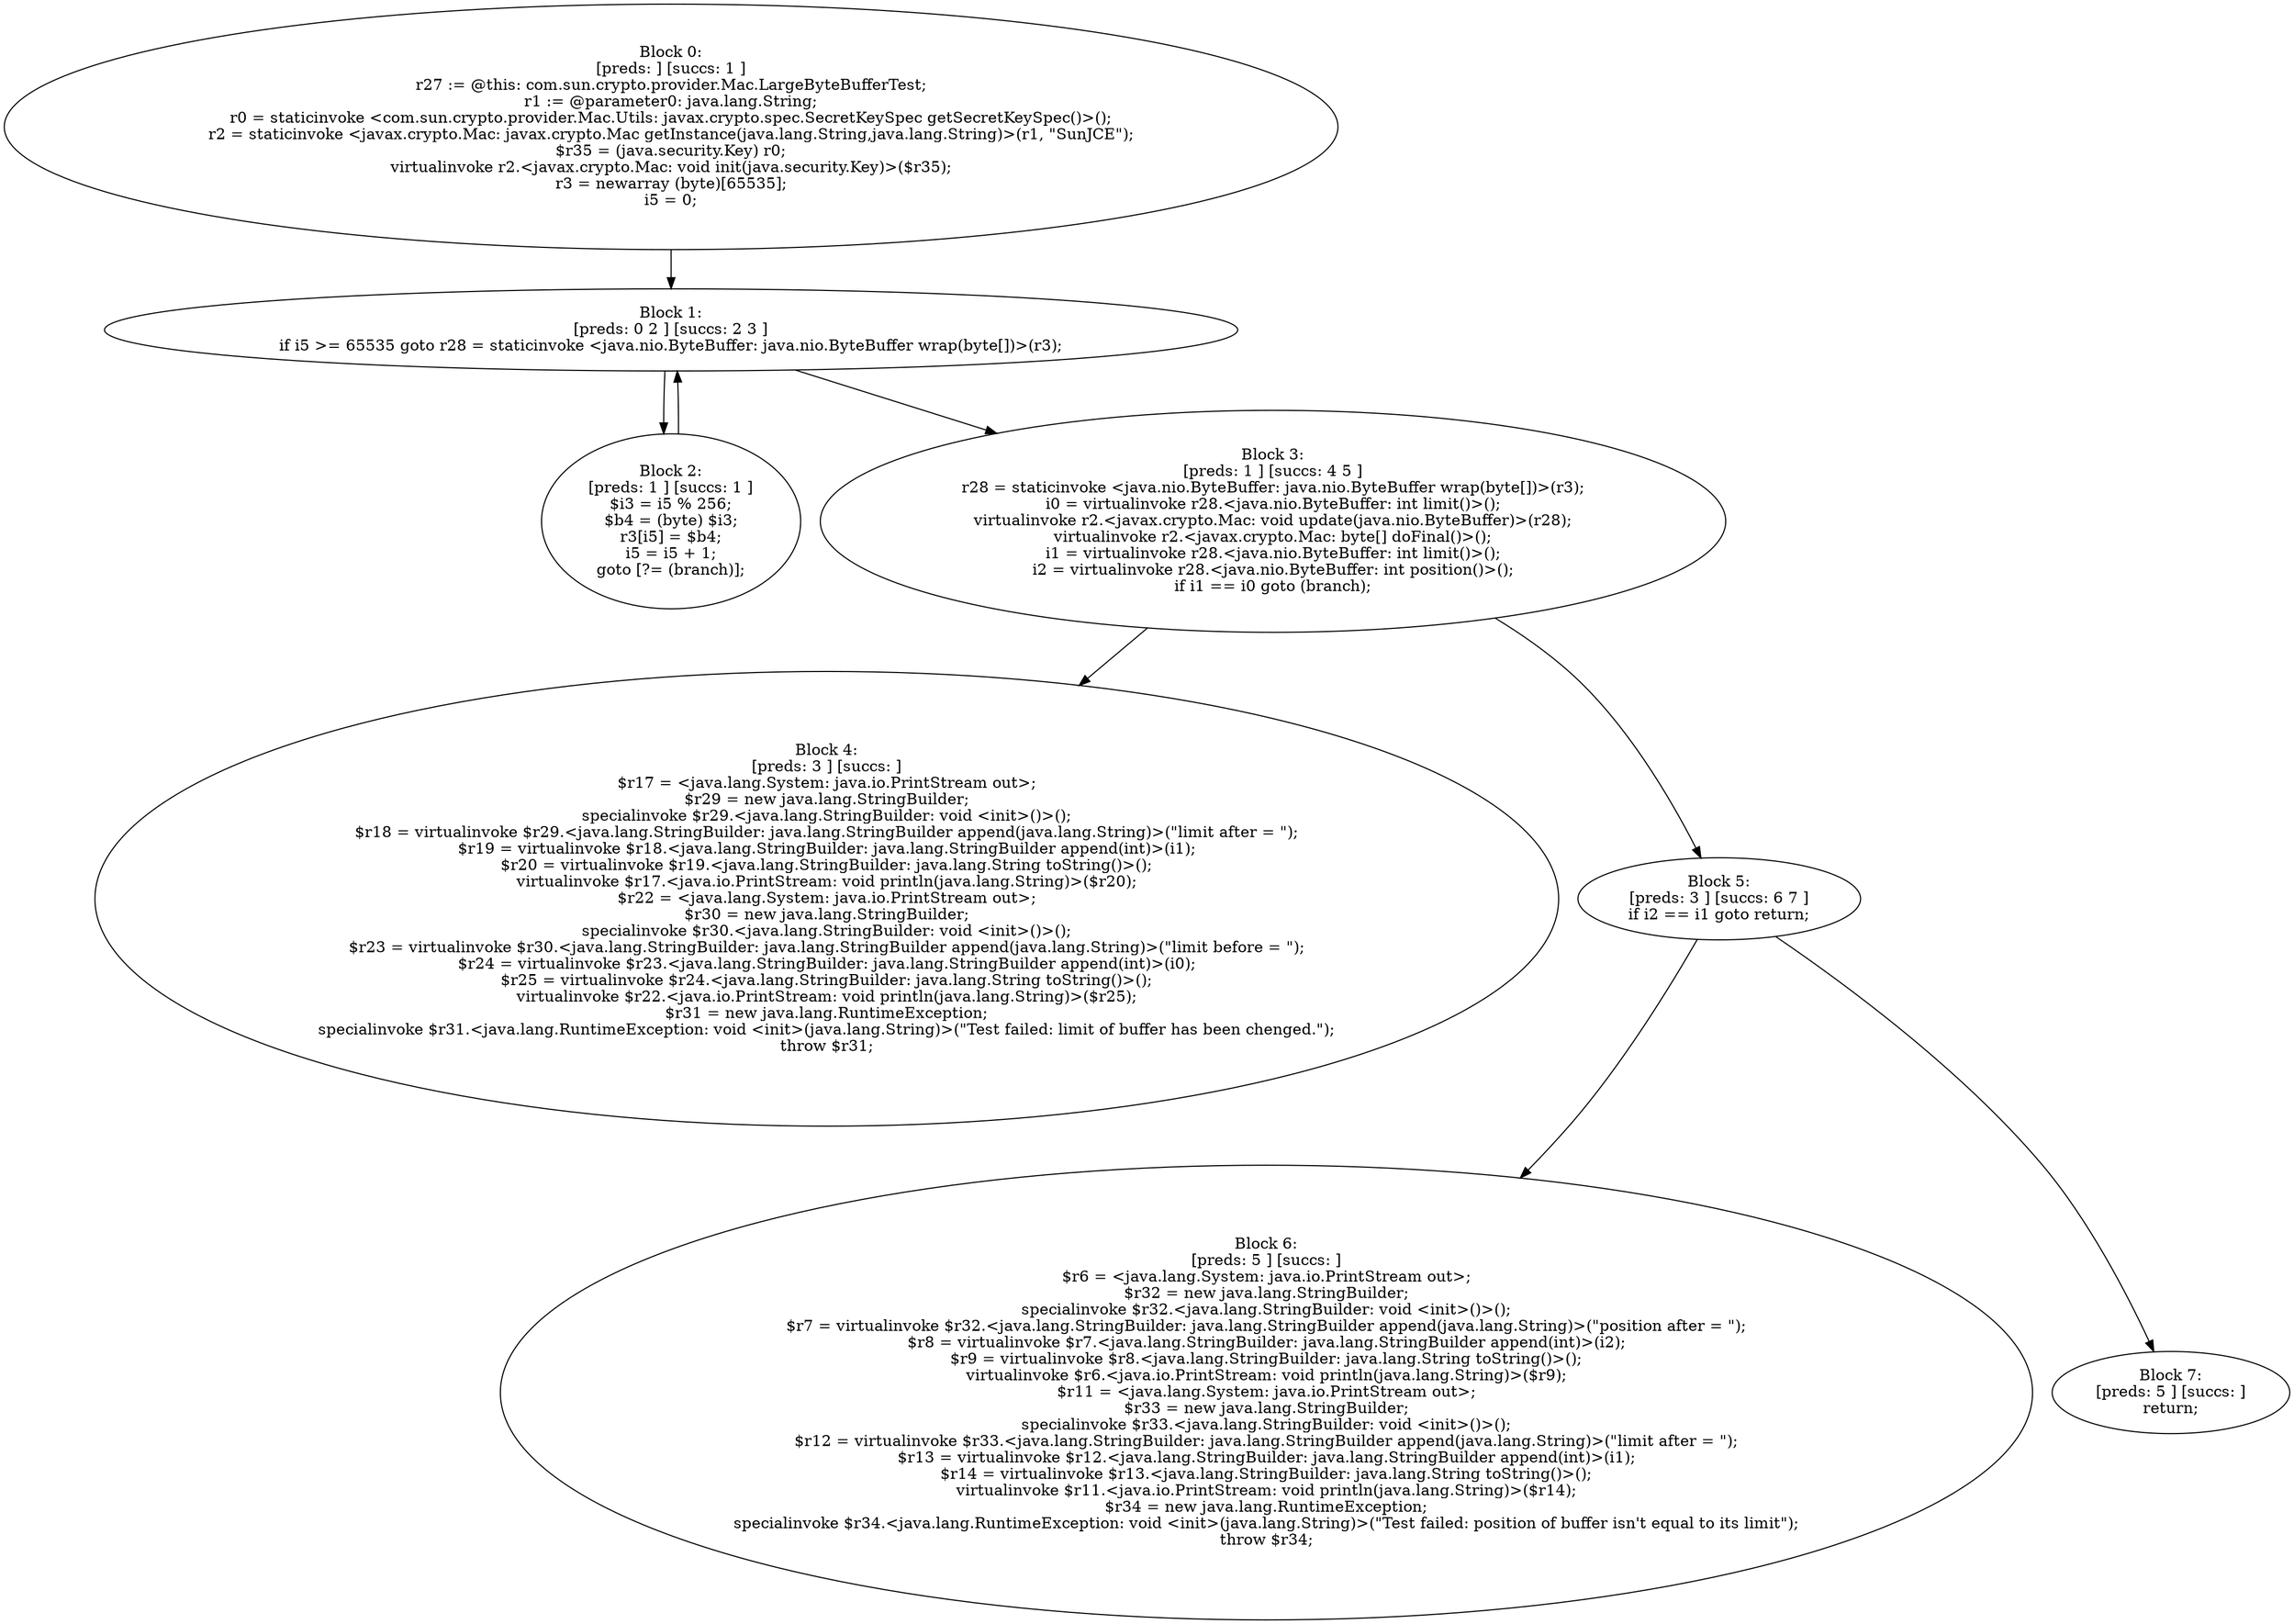 digraph "unitGraph" {
    "Block 0:
[preds: ] [succs: 1 ]
r27 := @this: com.sun.crypto.provider.Mac.LargeByteBufferTest;
r1 := @parameter0: java.lang.String;
r0 = staticinvoke <com.sun.crypto.provider.Mac.Utils: javax.crypto.spec.SecretKeySpec getSecretKeySpec()>();
r2 = staticinvoke <javax.crypto.Mac: javax.crypto.Mac getInstance(java.lang.String,java.lang.String)>(r1, \"SunJCE\");
$r35 = (java.security.Key) r0;
virtualinvoke r2.<javax.crypto.Mac: void init(java.security.Key)>($r35);
r3 = newarray (byte)[65535];
i5 = 0;
"
    "Block 1:
[preds: 0 2 ] [succs: 2 3 ]
if i5 >= 65535 goto r28 = staticinvoke <java.nio.ByteBuffer: java.nio.ByteBuffer wrap(byte[])>(r3);
"
    "Block 2:
[preds: 1 ] [succs: 1 ]
$i3 = i5 % 256;
$b4 = (byte) $i3;
r3[i5] = $b4;
i5 = i5 + 1;
goto [?= (branch)];
"
    "Block 3:
[preds: 1 ] [succs: 4 5 ]
r28 = staticinvoke <java.nio.ByteBuffer: java.nio.ByteBuffer wrap(byte[])>(r3);
i0 = virtualinvoke r28.<java.nio.ByteBuffer: int limit()>();
virtualinvoke r2.<javax.crypto.Mac: void update(java.nio.ByteBuffer)>(r28);
virtualinvoke r2.<javax.crypto.Mac: byte[] doFinal()>();
i1 = virtualinvoke r28.<java.nio.ByteBuffer: int limit()>();
i2 = virtualinvoke r28.<java.nio.ByteBuffer: int position()>();
if i1 == i0 goto (branch);
"
    "Block 4:
[preds: 3 ] [succs: ]
$r17 = <java.lang.System: java.io.PrintStream out>;
$r29 = new java.lang.StringBuilder;
specialinvoke $r29.<java.lang.StringBuilder: void <init>()>();
$r18 = virtualinvoke $r29.<java.lang.StringBuilder: java.lang.StringBuilder append(java.lang.String)>(\"limit after = \");
$r19 = virtualinvoke $r18.<java.lang.StringBuilder: java.lang.StringBuilder append(int)>(i1);
$r20 = virtualinvoke $r19.<java.lang.StringBuilder: java.lang.String toString()>();
virtualinvoke $r17.<java.io.PrintStream: void println(java.lang.String)>($r20);
$r22 = <java.lang.System: java.io.PrintStream out>;
$r30 = new java.lang.StringBuilder;
specialinvoke $r30.<java.lang.StringBuilder: void <init>()>();
$r23 = virtualinvoke $r30.<java.lang.StringBuilder: java.lang.StringBuilder append(java.lang.String)>(\"limit before = \");
$r24 = virtualinvoke $r23.<java.lang.StringBuilder: java.lang.StringBuilder append(int)>(i0);
$r25 = virtualinvoke $r24.<java.lang.StringBuilder: java.lang.String toString()>();
virtualinvoke $r22.<java.io.PrintStream: void println(java.lang.String)>($r25);
$r31 = new java.lang.RuntimeException;
specialinvoke $r31.<java.lang.RuntimeException: void <init>(java.lang.String)>(\"Test failed: limit of buffer has been chenged.\");
throw $r31;
"
    "Block 5:
[preds: 3 ] [succs: 6 7 ]
if i2 == i1 goto return;
"
    "Block 6:
[preds: 5 ] [succs: ]
$r6 = <java.lang.System: java.io.PrintStream out>;
$r32 = new java.lang.StringBuilder;
specialinvoke $r32.<java.lang.StringBuilder: void <init>()>();
$r7 = virtualinvoke $r32.<java.lang.StringBuilder: java.lang.StringBuilder append(java.lang.String)>(\"position after = \");
$r8 = virtualinvoke $r7.<java.lang.StringBuilder: java.lang.StringBuilder append(int)>(i2);
$r9 = virtualinvoke $r8.<java.lang.StringBuilder: java.lang.String toString()>();
virtualinvoke $r6.<java.io.PrintStream: void println(java.lang.String)>($r9);
$r11 = <java.lang.System: java.io.PrintStream out>;
$r33 = new java.lang.StringBuilder;
specialinvoke $r33.<java.lang.StringBuilder: void <init>()>();
$r12 = virtualinvoke $r33.<java.lang.StringBuilder: java.lang.StringBuilder append(java.lang.String)>(\"limit after = \");
$r13 = virtualinvoke $r12.<java.lang.StringBuilder: java.lang.StringBuilder append(int)>(i1);
$r14 = virtualinvoke $r13.<java.lang.StringBuilder: java.lang.String toString()>();
virtualinvoke $r11.<java.io.PrintStream: void println(java.lang.String)>($r14);
$r34 = new java.lang.RuntimeException;
specialinvoke $r34.<java.lang.RuntimeException: void <init>(java.lang.String)>(\"Test failed: position of buffer isn\'t equal to its limit\");
throw $r34;
"
    "Block 7:
[preds: 5 ] [succs: ]
return;
"
    "Block 0:
[preds: ] [succs: 1 ]
r27 := @this: com.sun.crypto.provider.Mac.LargeByteBufferTest;
r1 := @parameter0: java.lang.String;
r0 = staticinvoke <com.sun.crypto.provider.Mac.Utils: javax.crypto.spec.SecretKeySpec getSecretKeySpec()>();
r2 = staticinvoke <javax.crypto.Mac: javax.crypto.Mac getInstance(java.lang.String,java.lang.String)>(r1, \"SunJCE\");
$r35 = (java.security.Key) r0;
virtualinvoke r2.<javax.crypto.Mac: void init(java.security.Key)>($r35);
r3 = newarray (byte)[65535];
i5 = 0;
"->"Block 1:
[preds: 0 2 ] [succs: 2 3 ]
if i5 >= 65535 goto r28 = staticinvoke <java.nio.ByteBuffer: java.nio.ByteBuffer wrap(byte[])>(r3);
";
    "Block 1:
[preds: 0 2 ] [succs: 2 3 ]
if i5 >= 65535 goto r28 = staticinvoke <java.nio.ByteBuffer: java.nio.ByteBuffer wrap(byte[])>(r3);
"->"Block 2:
[preds: 1 ] [succs: 1 ]
$i3 = i5 % 256;
$b4 = (byte) $i3;
r3[i5] = $b4;
i5 = i5 + 1;
goto [?= (branch)];
";
    "Block 1:
[preds: 0 2 ] [succs: 2 3 ]
if i5 >= 65535 goto r28 = staticinvoke <java.nio.ByteBuffer: java.nio.ByteBuffer wrap(byte[])>(r3);
"->"Block 3:
[preds: 1 ] [succs: 4 5 ]
r28 = staticinvoke <java.nio.ByteBuffer: java.nio.ByteBuffer wrap(byte[])>(r3);
i0 = virtualinvoke r28.<java.nio.ByteBuffer: int limit()>();
virtualinvoke r2.<javax.crypto.Mac: void update(java.nio.ByteBuffer)>(r28);
virtualinvoke r2.<javax.crypto.Mac: byte[] doFinal()>();
i1 = virtualinvoke r28.<java.nio.ByteBuffer: int limit()>();
i2 = virtualinvoke r28.<java.nio.ByteBuffer: int position()>();
if i1 == i0 goto (branch);
";
    "Block 2:
[preds: 1 ] [succs: 1 ]
$i3 = i5 % 256;
$b4 = (byte) $i3;
r3[i5] = $b4;
i5 = i5 + 1;
goto [?= (branch)];
"->"Block 1:
[preds: 0 2 ] [succs: 2 3 ]
if i5 >= 65535 goto r28 = staticinvoke <java.nio.ByteBuffer: java.nio.ByteBuffer wrap(byte[])>(r3);
";
    "Block 3:
[preds: 1 ] [succs: 4 5 ]
r28 = staticinvoke <java.nio.ByteBuffer: java.nio.ByteBuffer wrap(byte[])>(r3);
i0 = virtualinvoke r28.<java.nio.ByteBuffer: int limit()>();
virtualinvoke r2.<javax.crypto.Mac: void update(java.nio.ByteBuffer)>(r28);
virtualinvoke r2.<javax.crypto.Mac: byte[] doFinal()>();
i1 = virtualinvoke r28.<java.nio.ByteBuffer: int limit()>();
i2 = virtualinvoke r28.<java.nio.ByteBuffer: int position()>();
if i1 == i0 goto (branch);
"->"Block 4:
[preds: 3 ] [succs: ]
$r17 = <java.lang.System: java.io.PrintStream out>;
$r29 = new java.lang.StringBuilder;
specialinvoke $r29.<java.lang.StringBuilder: void <init>()>();
$r18 = virtualinvoke $r29.<java.lang.StringBuilder: java.lang.StringBuilder append(java.lang.String)>(\"limit after = \");
$r19 = virtualinvoke $r18.<java.lang.StringBuilder: java.lang.StringBuilder append(int)>(i1);
$r20 = virtualinvoke $r19.<java.lang.StringBuilder: java.lang.String toString()>();
virtualinvoke $r17.<java.io.PrintStream: void println(java.lang.String)>($r20);
$r22 = <java.lang.System: java.io.PrintStream out>;
$r30 = new java.lang.StringBuilder;
specialinvoke $r30.<java.lang.StringBuilder: void <init>()>();
$r23 = virtualinvoke $r30.<java.lang.StringBuilder: java.lang.StringBuilder append(java.lang.String)>(\"limit before = \");
$r24 = virtualinvoke $r23.<java.lang.StringBuilder: java.lang.StringBuilder append(int)>(i0);
$r25 = virtualinvoke $r24.<java.lang.StringBuilder: java.lang.String toString()>();
virtualinvoke $r22.<java.io.PrintStream: void println(java.lang.String)>($r25);
$r31 = new java.lang.RuntimeException;
specialinvoke $r31.<java.lang.RuntimeException: void <init>(java.lang.String)>(\"Test failed: limit of buffer has been chenged.\");
throw $r31;
";
    "Block 3:
[preds: 1 ] [succs: 4 5 ]
r28 = staticinvoke <java.nio.ByteBuffer: java.nio.ByteBuffer wrap(byte[])>(r3);
i0 = virtualinvoke r28.<java.nio.ByteBuffer: int limit()>();
virtualinvoke r2.<javax.crypto.Mac: void update(java.nio.ByteBuffer)>(r28);
virtualinvoke r2.<javax.crypto.Mac: byte[] doFinal()>();
i1 = virtualinvoke r28.<java.nio.ByteBuffer: int limit()>();
i2 = virtualinvoke r28.<java.nio.ByteBuffer: int position()>();
if i1 == i0 goto (branch);
"->"Block 5:
[preds: 3 ] [succs: 6 7 ]
if i2 == i1 goto return;
";
    "Block 5:
[preds: 3 ] [succs: 6 7 ]
if i2 == i1 goto return;
"->"Block 6:
[preds: 5 ] [succs: ]
$r6 = <java.lang.System: java.io.PrintStream out>;
$r32 = new java.lang.StringBuilder;
specialinvoke $r32.<java.lang.StringBuilder: void <init>()>();
$r7 = virtualinvoke $r32.<java.lang.StringBuilder: java.lang.StringBuilder append(java.lang.String)>(\"position after = \");
$r8 = virtualinvoke $r7.<java.lang.StringBuilder: java.lang.StringBuilder append(int)>(i2);
$r9 = virtualinvoke $r8.<java.lang.StringBuilder: java.lang.String toString()>();
virtualinvoke $r6.<java.io.PrintStream: void println(java.lang.String)>($r9);
$r11 = <java.lang.System: java.io.PrintStream out>;
$r33 = new java.lang.StringBuilder;
specialinvoke $r33.<java.lang.StringBuilder: void <init>()>();
$r12 = virtualinvoke $r33.<java.lang.StringBuilder: java.lang.StringBuilder append(java.lang.String)>(\"limit after = \");
$r13 = virtualinvoke $r12.<java.lang.StringBuilder: java.lang.StringBuilder append(int)>(i1);
$r14 = virtualinvoke $r13.<java.lang.StringBuilder: java.lang.String toString()>();
virtualinvoke $r11.<java.io.PrintStream: void println(java.lang.String)>($r14);
$r34 = new java.lang.RuntimeException;
specialinvoke $r34.<java.lang.RuntimeException: void <init>(java.lang.String)>(\"Test failed: position of buffer isn\'t equal to its limit\");
throw $r34;
";
    "Block 5:
[preds: 3 ] [succs: 6 7 ]
if i2 == i1 goto return;
"->"Block 7:
[preds: 5 ] [succs: ]
return;
";
}

